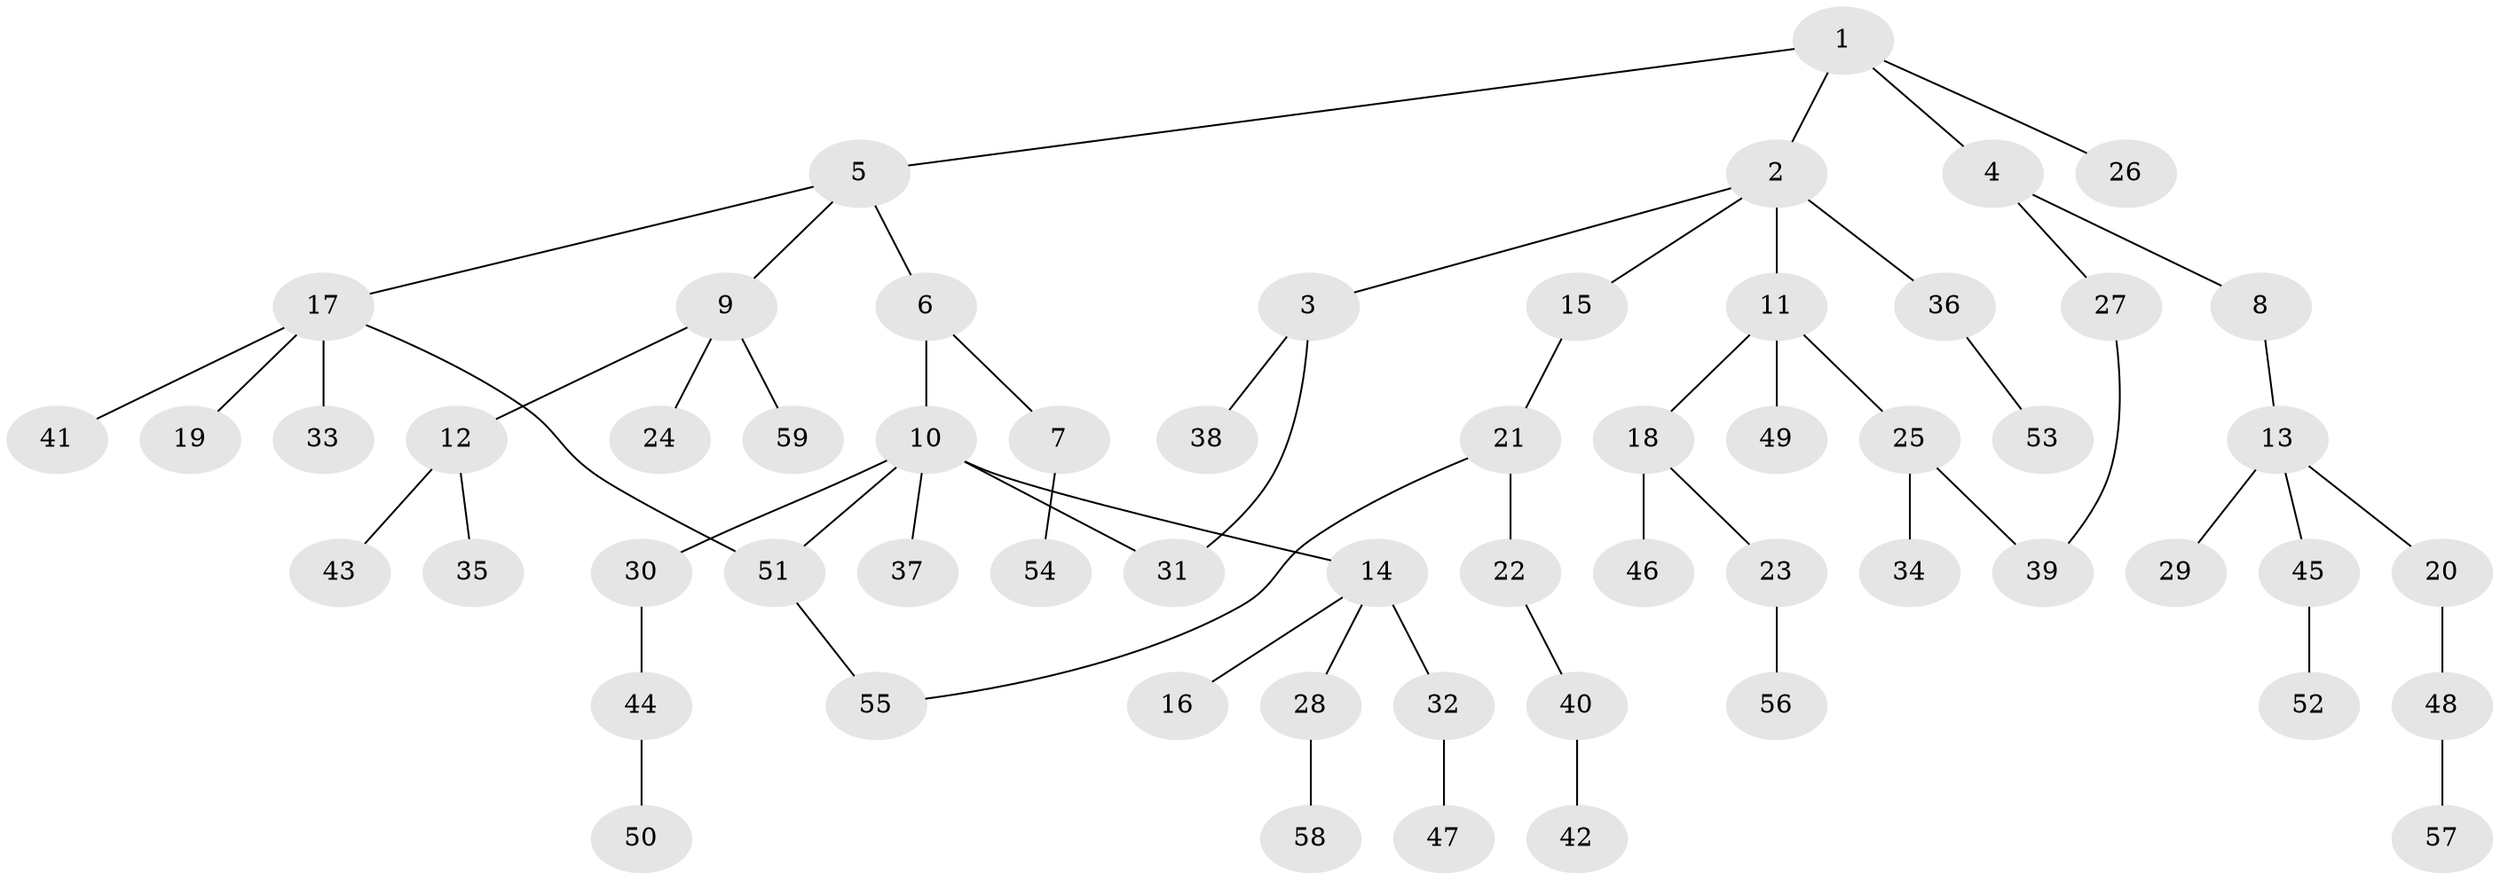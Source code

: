 // coarse degree distribution, {3: 0.14634146341463414, 5: 0.07317073170731707, 2: 0.24390243902439024, 6: 0.04878048780487805, 4: 0.024390243902439025, 1: 0.4634146341463415}
// Generated by graph-tools (version 1.1) at 2025/23/03/03/25 07:23:32]
// undirected, 59 vertices, 62 edges
graph export_dot {
graph [start="1"]
  node [color=gray90,style=filled];
  1;
  2;
  3;
  4;
  5;
  6;
  7;
  8;
  9;
  10;
  11;
  12;
  13;
  14;
  15;
  16;
  17;
  18;
  19;
  20;
  21;
  22;
  23;
  24;
  25;
  26;
  27;
  28;
  29;
  30;
  31;
  32;
  33;
  34;
  35;
  36;
  37;
  38;
  39;
  40;
  41;
  42;
  43;
  44;
  45;
  46;
  47;
  48;
  49;
  50;
  51;
  52;
  53;
  54;
  55;
  56;
  57;
  58;
  59;
  1 -- 2;
  1 -- 4;
  1 -- 5;
  1 -- 26;
  2 -- 3;
  2 -- 11;
  2 -- 15;
  2 -- 36;
  3 -- 31;
  3 -- 38;
  4 -- 8;
  4 -- 27;
  5 -- 6;
  5 -- 9;
  5 -- 17;
  6 -- 7;
  6 -- 10;
  7 -- 54;
  8 -- 13;
  9 -- 12;
  9 -- 24;
  9 -- 59;
  10 -- 14;
  10 -- 30;
  10 -- 37;
  10 -- 51;
  10 -- 31;
  11 -- 18;
  11 -- 25;
  11 -- 49;
  12 -- 35;
  12 -- 43;
  13 -- 20;
  13 -- 29;
  13 -- 45;
  14 -- 16;
  14 -- 28;
  14 -- 32;
  15 -- 21;
  17 -- 19;
  17 -- 33;
  17 -- 41;
  17 -- 51;
  18 -- 23;
  18 -- 46;
  20 -- 48;
  21 -- 22;
  21 -- 55;
  22 -- 40;
  23 -- 56;
  25 -- 34;
  25 -- 39;
  27 -- 39;
  28 -- 58;
  30 -- 44;
  32 -- 47;
  36 -- 53;
  40 -- 42;
  44 -- 50;
  45 -- 52;
  48 -- 57;
  51 -- 55;
}
